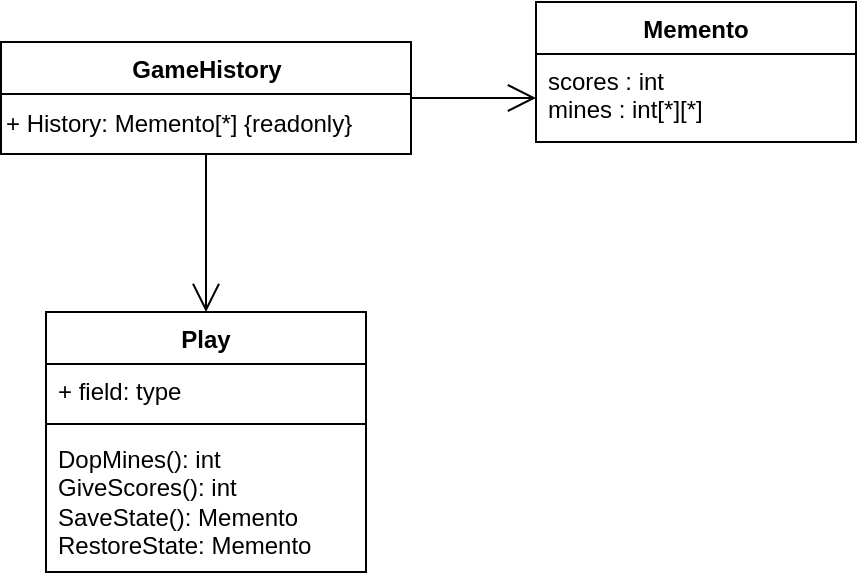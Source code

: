 <mxfile version="24.3.1" type="device">
  <diagram name="Страница — 1" id="I7zyhPxQFOPzgMbdYHbi">
    <mxGraphModel dx="514" dy="331" grid="1" gridSize="10" guides="1" tooltips="1" connect="1" arrows="1" fold="1" page="1" pageScale="1" pageWidth="827" pageHeight="1169" math="0" shadow="0">
      <root>
        <mxCell id="0" />
        <mxCell id="1" parent="0" />
        <mxCell id="LDK5cGbLw9mPKGdKuX0d-9" value="GameHistory&lt;div&gt;&lt;br&gt;&lt;/div&gt;" style="swimlane;fontStyle=1;align=center;verticalAlign=top;childLayout=stackLayout;horizontal=1;startSize=26;horizontalStack=0;resizeParent=1;resizeParentMax=0;resizeLast=0;collapsible=1;marginBottom=0;whiteSpace=wrap;html=1;" parent="1" vertex="1">
          <mxGeometry x="442.5" y="555" width="205" height="56" as="geometry" />
        </mxCell>
        <mxCell id="3ByuoKEnoOBLCz33jOy8-4" value="+ History: Memento[*] {readonly}" style="text;html=1;align=left;verticalAlign=middle;resizable=0;points=[];autosize=1;strokeColor=none;fillColor=none;" vertex="1" parent="LDK5cGbLw9mPKGdKuX0d-9">
          <mxGeometry y="26" width="205" height="30" as="geometry" />
        </mxCell>
        <mxCell id="LDK5cGbLw9mPKGdKuX0d-13" value="Memento" style="swimlane;fontStyle=1;align=center;verticalAlign=top;childLayout=stackLayout;horizontal=1;startSize=26;horizontalStack=0;resizeParent=1;resizeParentMax=0;resizeLast=0;collapsible=1;marginBottom=0;whiteSpace=wrap;html=1;" parent="1" vertex="1">
          <mxGeometry x="710" y="535" width="160" height="70" as="geometry" />
        </mxCell>
        <mxCell id="LDK5cGbLw9mPKGdKuX0d-14" value="scores : int&lt;div&gt;mines : int[*][*]&lt;/div&gt;" style="text;strokeColor=none;fillColor=none;align=left;verticalAlign=top;spacingLeft=4;spacingRight=4;overflow=hidden;rotatable=0;points=[[0,0.5],[1,0.5]];portConstraint=eastwest;whiteSpace=wrap;html=1;" parent="LDK5cGbLw9mPKGdKuX0d-13" vertex="1">
          <mxGeometry y="26" width="160" height="44" as="geometry" />
        </mxCell>
        <mxCell id="LDK5cGbLw9mPKGdKuX0d-19" value="" style="endArrow=open;endFill=1;endSize=12;html=1;rounded=0;exitX=1;exitY=0.5;exitDx=0;exitDy=0;entryX=0;entryY=0.5;entryDx=0;entryDy=0;" parent="1" source="LDK5cGbLw9mPKGdKuX0d-9" target="LDK5cGbLw9mPKGdKuX0d-14" edge="1">
          <mxGeometry width="160" relative="1" as="geometry">
            <mxPoint x="630" y="583" as="sourcePoint" />
            <mxPoint x="760" y="680" as="targetPoint" />
          </mxGeometry>
        </mxCell>
        <mxCell id="LDK5cGbLw9mPKGdKuX0d-20" value="Play" style="swimlane;fontStyle=1;align=center;verticalAlign=top;childLayout=stackLayout;horizontal=1;startSize=26;horizontalStack=0;resizeParent=1;resizeParentMax=0;resizeLast=0;collapsible=1;marginBottom=0;whiteSpace=wrap;html=1;" parent="1" vertex="1">
          <mxGeometry x="465" y="690" width="160" height="130" as="geometry" />
        </mxCell>
        <mxCell id="LDK5cGbLw9mPKGdKuX0d-21" value="+ field: type" style="text;strokeColor=none;fillColor=none;align=left;verticalAlign=top;spacingLeft=4;spacingRight=4;overflow=hidden;rotatable=0;points=[[0,0.5],[1,0.5]];portConstraint=eastwest;whiteSpace=wrap;html=1;" parent="LDK5cGbLw9mPKGdKuX0d-20" vertex="1">
          <mxGeometry y="26" width="160" height="26" as="geometry" />
        </mxCell>
        <mxCell id="LDK5cGbLw9mPKGdKuX0d-22" value="" style="line;strokeWidth=1;fillColor=none;align=left;verticalAlign=middle;spacingTop=-1;spacingLeft=3;spacingRight=3;rotatable=0;labelPosition=right;points=[];portConstraint=eastwest;strokeColor=inherit;" parent="LDK5cGbLw9mPKGdKuX0d-20" vertex="1">
          <mxGeometry y="52" width="160" height="8" as="geometry" />
        </mxCell>
        <mxCell id="LDK5cGbLw9mPKGdKuX0d-23" value="DopMines(): int&lt;div&gt;GiveScores(): int&lt;br&gt;&lt;/div&gt;&lt;div&gt;&lt;span style=&quot;text-wrap: nowrap; text-align: center;&quot;&gt;SaveState(): Memento&lt;/span&gt;&lt;div style=&quot;text-wrap: nowrap; text-align: center;&quot;&gt;RestoreState: Memento&lt;/div&gt;&lt;/div&gt;&lt;div style=&quot;text-align: center;&quot;&gt;&lt;br&gt;&lt;/div&gt;" style="text;strokeColor=none;fillColor=none;align=left;verticalAlign=top;spacingLeft=4;spacingRight=4;overflow=hidden;rotatable=0;points=[[0,0.5],[1,0.5]];portConstraint=eastwest;whiteSpace=wrap;html=1;" parent="LDK5cGbLw9mPKGdKuX0d-20" vertex="1">
          <mxGeometry y="60" width="160" height="70" as="geometry" />
        </mxCell>
        <mxCell id="LDK5cGbLw9mPKGdKuX0d-24" value="" style="endArrow=open;endFill=1;endSize=12;html=1;rounded=0;exitX=0.5;exitY=1;exitDx=0;exitDy=0;entryX=0.5;entryY=0;entryDx=0;entryDy=0;" parent="1" source="LDK5cGbLw9mPKGdKuX0d-9" target="LDK5cGbLw9mPKGdKuX0d-20" edge="1">
          <mxGeometry width="160" relative="1" as="geometry">
            <mxPoint x="544.72" y="613.68" as="sourcePoint" />
            <mxPoint x="720" y="592" as="targetPoint" />
          </mxGeometry>
        </mxCell>
      </root>
    </mxGraphModel>
  </diagram>
</mxfile>
